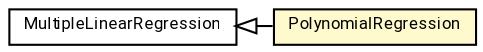 #!/usr/local/bin/dot
#
# Class diagram 
# Generated by UMLGraph version R5_7_2-60-g0e99a6 (http://www.spinellis.gr/umlgraph/)
#

digraph G {
	graph [fontnames="svg"]
	edge [fontname="Roboto",fontsize=7,labelfontname="Roboto",labelfontsize=7,color="black"];
	node [fontname="Roboto",fontcolor="black",fontsize=8,shape=plaintext,margin=0,width=0,height=0];
	nodesep=0.15;
	ranksep=0.25;
	rankdir=LR;
	// de.lmu.ifi.dbs.elki.math.statistics.PolynomialRegression
	c8253106 [label=<<table title="de.lmu.ifi.dbs.elki.math.statistics.PolynomialRegression" border="0" cellborder="1" cellspacing="0" cellpadding="2" bgcolor="lemonChiffon" href="PolynomialRegression.html" target="_parent">
		<tr><td><table border="0" cellspacing="0" cellpadding="1">
		<tr><td align="center" balign="center"> <font face="Roboto">PolynomialRegression</font> </td></tr>
		</table></td></tr>
		</table>>, URL="PolynomialRegression.html"];
	// de.lmu.ifi.dbs.elki.math.statistics.MultipleLinearRegression
	c8253156 [label=<<table title="de.lmu.ifi.dbs.elki.math.statistics.MultipleLinearRegression" border="0" cellborder="1" cellspacing="0" cellpadding="2" href="MultipleLinearRegression.html" target="_parent">
		<tr><td><table border="0" cellspacing="0" cellpadding="1">
		<tr><td align="center" balign="center"> <font face="Roboto">MultipleLinearRegression</font> </td></tr>
		</table></td></tr>
		</table>>, URL="MultipleLinearRegression.html"];
	// de.lmu.ifi.dbs.elki.math.statistics.PolynomialRegression extends de.lmu.ifi.dbs.elki.math.statistics.MultipleLinearRegression
	c8253156 -> c8253106 [arrowtail=empty,dir=back,weight=10];
}

